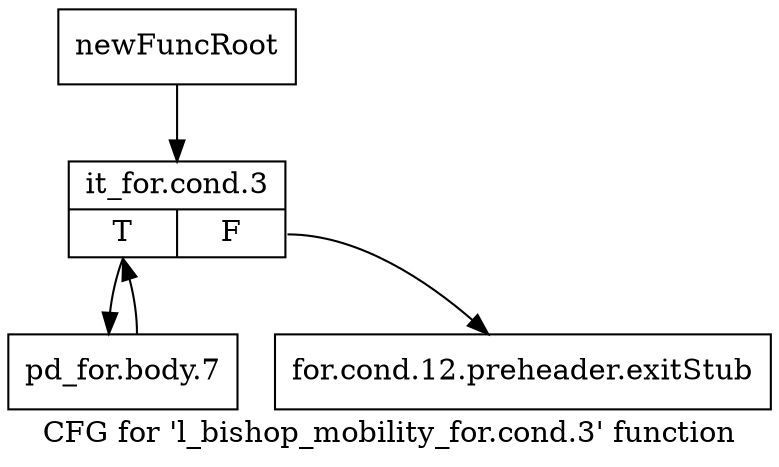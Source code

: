 digraph "CFG for 'l_bishop_mobility_for.cond.3' function" {
	label="CFG for 'l_bishop_mobility_for.cond.3' function";

	Node0xffaf40 [shape=record,label="{newFuncRoot}"];
	Node0xffaf40 -> Node0xffb370;
	Node0xffb320 [shape=record,label="{for.cond.12.preheader.exitStub}"];
	Node0xffb370 [shape=record,label="{it_for.cond.3|{<s0>T|<s1>F}}"];
	Node0xffb370:s0 -> Node0xffb3c0;
	Node0xffb370:s1 -> Node0xffb320;
	Node0xffb3c0 [shape=record,label="{pd_for.body.7}"];
	Node0xffb3c0 -> Node0xffb370;
}
